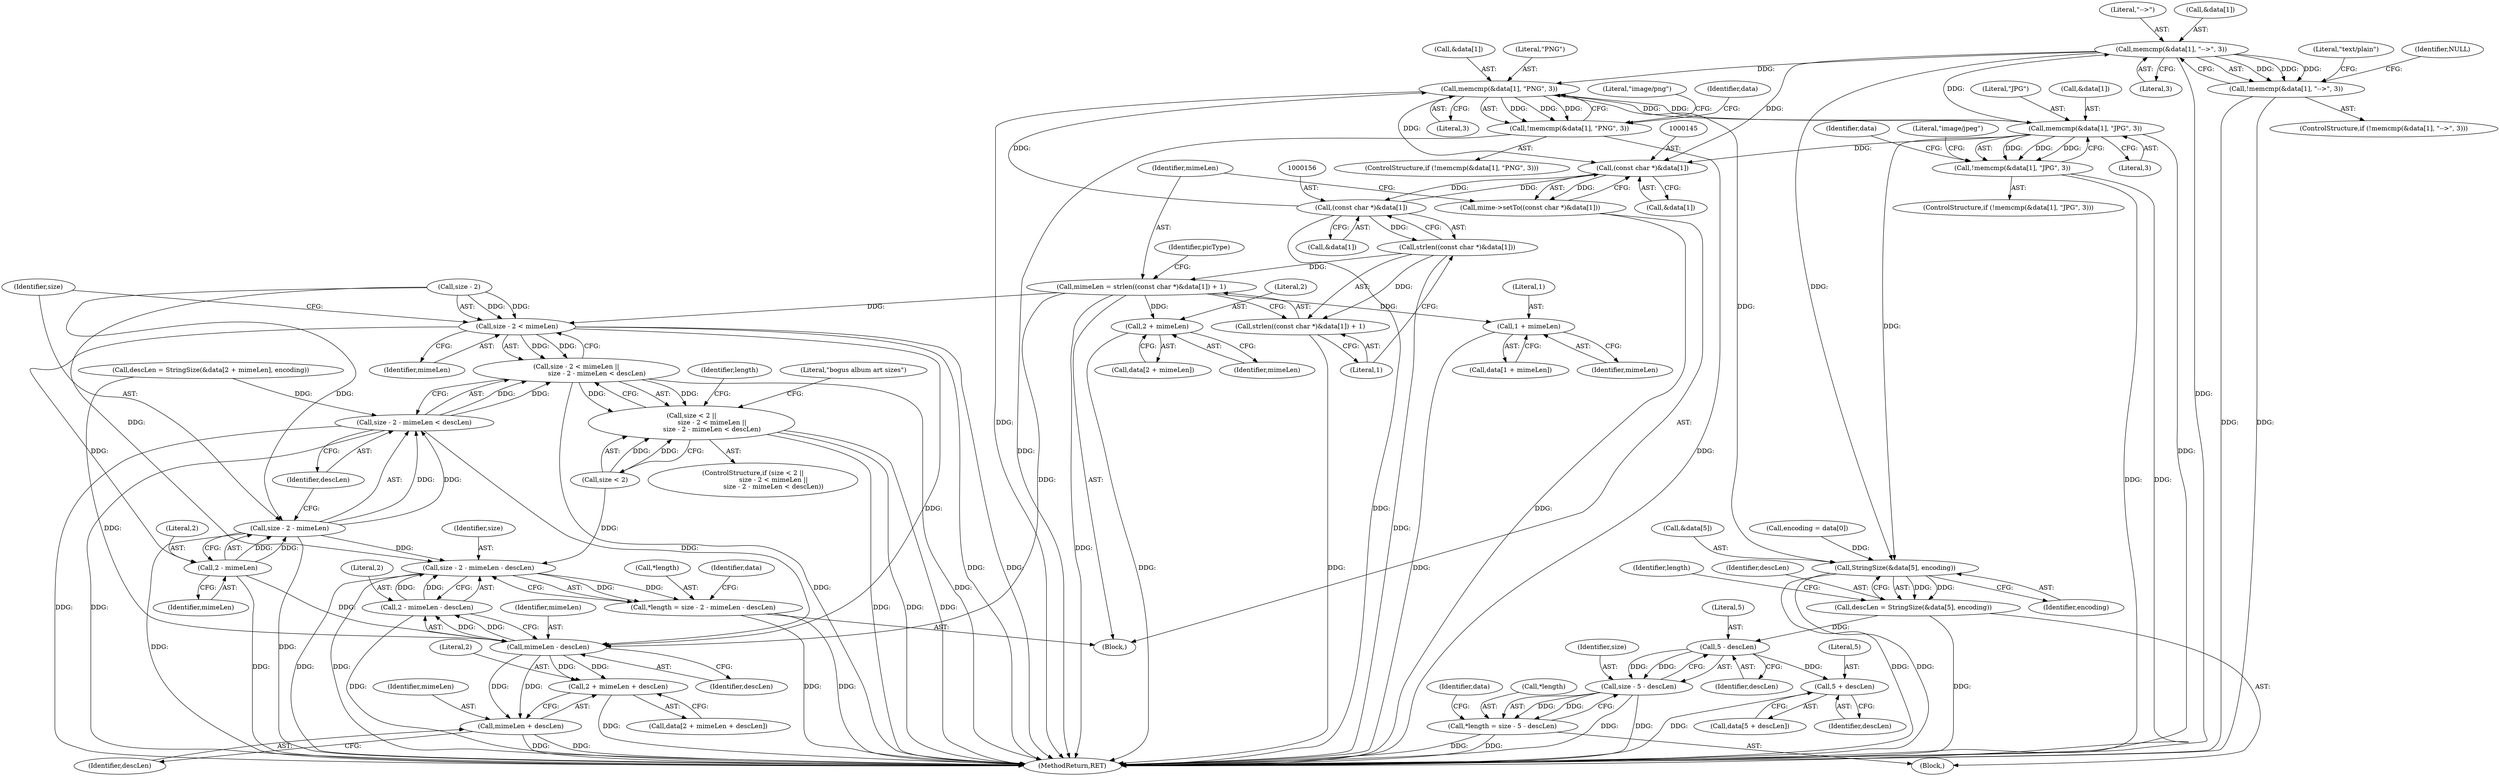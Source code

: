 digraph "1_Android_7a3246b870ddd11861eda2ab458b11d723c7f62c_0@API" {
"1000266" [label="(Call,memcmp(&data[1], \"-->\", 3))"];
"1000253" [label="(Call,memcmp(&data[1], \"JPG\", 3))"];
"1000240" [label="(Call,memcmp(&data[1], \"PNG\", 3))"];
"1000155" [label="(Call,(const char *)&data[1])"];
"1000144" [label="(Call,(const char *)&data[1])"];
"1000266" [label="(Call,memcmp(&data[1], \"-->\", 3))"];
"1000143" [label="(Call,mime->setTo((const char *)&data[1]))"];
"1000154" [label="(Call,strlen((const char *)&data[1]))"];
"1000151" [label="(Call,mimeLen = strlen((const char *)&data[1]) + 1)"];
"1000167" [label="(Call,1 + mimeLen)"];
"1000184" [label="(Call,2 + mimeLen)"];
"1000194" [label="(Call,size - 2 < mimeLen)"];
"1000193" [label="(Call,size - 2 < mimeLen ||\n                    size - 2 - mimeLen < descLen)"];
"1000189" [label="(Call,size < 2 ||\n                    size - 2 < mimeLen ||\n                    size - 2 - mimeLen < descLen)"];
"1000202" [label="(Call,2 - mimeLen)"];
"1000200" [label="(Call,size - 2 - mimeLen)"];
"1000199" [label="(Call,size - 2 - mimeLen < descLen)"];
"1000218" [label="(Call,mimeLen - descLen)"];
"1000216" [label="(Call,2 - mimeLen - descLen)"];
"1000214" [label="(Call,size - 2 - mimeLen - descLen)"];
"1000211" [label="(Call,*length = size - 2 - mimeLen - descLen)"];
"1000225" [label="(Call,2 + mimeLen + descLen)"];
"1000227" [label="(Call,mimeLen + descLen)"];
"1000153" [label="(Call,strlen((const char *)&data[1]) + 1)"];
"1000239" [label="(Call,!memcmp(&data[1], \"PNG\", 3))"];
"1000252" [label="(Call,!memcmp(&data[1], \"JPG\", 3))"];
"1000265" [label="(Call,!memcmp(&data[1], \"-->\", 3))"];
"1000296" [label="(Call,StringSize(&data[5], encoding))"];
"1000294" [label="(Call,descLen = StringSize(&data[5], encoding))"];
"1000307" [label="(Call,5 - descLen)"];
"1000305" [label="(Call,size - 5 - descLen)"];
"1000302" [label="(Call,*length = size - 5 - descLen)"];
"1000314" [label="(Call,5 + descLen)"];
"1000182" [label="(Call,data[2 + mimeLen])"];
"1000220" [label="(Identifier,descLen)"];
"1000315" [label="(Literal,5)"];
"1000258" [label="(Literal,\"JPG\")"];
"1000151" [label="(Call,mimeLen = strlen((const char *)&data[1]) + 1)"];
"1000186" [label="(Identifier,mimeLen)"];
"1000314" [label="(Call,5 + descLen)"];
"1000212" [label="(Call,*length)"];
"1000301" [label="(Identifier,encoding)"];
"1000213" [label="(Identifier,length)"];
"1000219" [label="(Identifier,mimeLen)"];
"1000271" [label="(Literal,\"-->\")"];
"1000146" [label="(Call,&data[1])"];
"1000211" [label="(Call,*length = size - 2 - mimeLen - descLen)"];
"1000178" [label="(Call,descLen = StringSize(&data[2 + mimeLen], encoding))"];
"1000217" [label="(Literal,2)"];
"1000240" [label="(Call,memcmp(&data[1], \"PNG\", 3))"];
"1000265" [label="(Call,!memcmp(&data[1], \"-->\", 3))"];
"1000304" [label="(Identifier,length)"];
"1000228" [label="(Identifier,mimeLen)"];
"1000275" [label="(Literal,\"text/plain\")"];
"1000233" [label="(Call,encoding = data[0])"];
"1000241" [label="(Call,&data[1])"];
"1000195" [label="(Call,size - 2)"];
"1000154" [label="(Call,strlen((const char *)&data[1]))"];
"1000306" [label="(Identifier,size)"];
"1000313" [label="(Identifier,data)"];
"1000227" [label="(Call,mimeLen + descLen)"];
"1000144" [label="(Call,(const char *)&data[1])"];
"1000319" [label="(MethodReturn,RET)"];
"1000297" [label="(Call,&data[5])"];
"1000252" [label="(Call,!memcmp(&data[1], \"JPG\", 3))"];
"1000143" [label="(Call,mime->setTo((const char *)&data[1]))"];
"1000167" [label="(Call,1 + mimeLen)"];
"1000215" [label="(Identifier,size)"];
"1000256" [label="(Identifier,data)"];
"1000205" [label="(Identifier,descLen)"];
"1000189" [label="(Call,size < 2 ||\n                    size - 2 < mimeLen ||\n                    size - 2 - mimeLen < descLen)"];
"1000251" [label="(ControlStructure,if (!memcmp(&data[1], \"JPG\", 3)))"];
"1000161" [label="(Literal,1)"];
"1000164" [label="(Identifier,picType)"];
"1000136" [label="(Block,)"];
"1000309" [label="(Identifier,descLen)"];
"1000216" [label="(Call,2 - mimeLen - descLen)"];
"1000169" [label="(Identifier,mimeLen)"];
"1000308" [label="(Literal,5)"];
"1000200" [label="(Call,size - 2 - mimeLen)"];
"1000264" [label="(ControlStructure,if (!memcmp(&data[1], \"-->\", 3)))"];
"1000245" [label="(Literal,\"PNG\")"];
"1000168" [label="(Literal,1)"];
"1000272" [label="(Literal,3)"];
"1000226" [label="(Literal,2)"];
"1000231" [label="(Block,)"];
"1000296" [label="(Call,StringSize(&data[5], encoding))"];
"1000279" [label="(Identifier,NULL)"];
"1000224" [label="(Identifier,data)"];
"1000294" [label="(Call,descLen = StringSize(&data[5], encoding))"];
"1000249" [label="(Literal,\"image/png\")"];
"1000155" [label="(Call,(const char *)&data[1])"];
"1000157" [label="(Call,&data[1])"];
"1000303" [label="(Call,*length)"];
"1000204" [label="(Identifier,mimeLen)"];
"1000305" [label="(Call,size - 5 - descLen)"];
"1000190" [label="(Call,size < 2)"];
"1000153" [label="(Call,strlen((const char *)&data[1]) + 1)"];
"1000269" [label="(Identifier,data)"];
"1000253" [label="(Call,memcmp(&data[1], \"JPG\", 3))"];
"1000152" [label="(Identifier,mimeLen)"];
"1000259" [label="(Literal,3)"];
"1000208" [label="(Literal,\"bogus album art sizes\")"];
"1000262" [label="(Literal,\"image/jpeg\")"];
"1000254" [label="(Call,&data[1])"];
"1000188" [label="(ControlStructure,if (size < 2 ||\n                    size - 2 < mimeLen ||\n                    size - 2 - mimeLen < descLen))"];
"1000307" [label="(Call,5 - descLen)"];
"1000198" [label="(Identifier,mimeLen)"];
"1000316" [label="(Identifier,descLen)"];
"1000267" [label="(Call,&data[1])"];
"1000246" [label="(Literal,3)"];
"1000223" [label="(Call,data[2 + mimeLen + descLen])"];
"1000194" [label="(Call,size - 2 < mimeLen)"];
"1000225" [label="(Call,2 + mimeLen + descLen)"];
"1000295" [label="(Identifier,descLen)"];
"1000165" [label="(Call,data[1 + mimeLen])"];
"1000184" [label="(Call,2 + mimeLen)"];
"1000214" [label="(Call,size - 2 - mimeLen - descLen)"];
"1000203" [label="(Literal,2)"];
"1000312" [label="(Call,data[5 + descLen])"];
"1000229" [label="(Identifier,descLen)"];
"1000266" [label="(Call,memcmp(&data[1], \"-->\", 3))"];
"1000202" [label="(Call,2 - mimeLen)"];
"1000238" [label="(ControlStructure,if (!memcmp(&data[1], \"PNG\", 3)))"];
"1000201" [label="(Identifier,size)"];
"1000218" [label="(Call,mimeLen - descLen)"];
"1000185" [label="(Literal,2)"];
"1000199" [label="(Call,size - 2 - mimeLen < descLen)"];
"1000193" [label="(Call,size - 2 < mimeLen ||\n                    size - 2 - mimeLen < descLen)"];
"1000302" [label="(Call,*length = size - 5 - descLen)"];
"1000239" [label="(Call,!memcmp(&data[1], \"PNG\", 3))"];
"1000266" -> "1000265"  [label="AST: "];
"1000266" -> "1000272"  [label="CFG: "];
"1000267" -> "1000266"  [label="AST: "];
"1000271" -> "1000266"  [label="AST: "];
"1000272" -> "1000266"  [label="AST: "];
"1000265" -> "1000266"  [label="CFG: "];
"1000266" -> "1000319"  [label="DDG: "];
"1000266" -> "1000144"  [label="DDG: "];
"1000266" -> "1000240"  [label="DDG: "];
"1000266" -> "1000265"  [label="DDG: "];
"1000266" -> "1000265"  [label="DDG: "];
"1000266" -> "1000265"  [label="DDG: "];
"1000253" -> "1000266"  [label="DDG: "];
"1000266" -> "1000296"  [label="DDG: "];
"1000253" -> "1000252"  [label="AST: "];
"1000253" -> "1000259"  [label="CFG: "];
"1000254" -> "1000253"  [label="AST: "];
"1000258" -> "1000253"  [label="AST: "];
"1000259" -> "1000253"  [label="AST: "];
"1000252" -> "1000253"  [label="CFG: "];
"1000253" -> "1000319"  [label="DDG: "];
"1000253" -> "1000144"  [label="DDG: "];
"1000253" -> "1000240"  [label="DDG: "];
"1000253" -> "1000252"  [label="DDG: "];
"1000253" -> "1000252"  [label="DDG: "];
"1000253" -> "1000252"  [label="DDG: "];
"1000240" -> "1000253"  [label="DDG: "];
"1000253" -> "1000296"  [label="DDG: "];
"1000240" -> "1000239"  [label="AST: "];
"1000240" -> "1000246"  [label="CFG: "];
"1000241" -> "1000240"  [label="AST: "];
"1000245" -> "1000240"  [label="AST: "];
"1000246" -> "1000240"  [label="AST: "];
"1000239" -> "1000240"  [label="CFG: "];
"1000240" -> "1000319"  [label="DDG: "];
"1000240" -> "1000144"  [label="DDG: "];
"1000240" -> "1000239"  [label="DDG: "];
"1000240" -> "1000239"  [label="DDG: "];
"1000240" -> "1000239"  [label="DDG: "];
"1000155" -> "1000240"  [label="DDG: "];
"1000240" -> "1000296"  [label="DDG: "];
"1000155" -> "1000154"  [label="AST: "];
"1000155" -> "1000157"  [label="CFG: "];
"1000156" -> "1000155"  [label="AST: "];
"1000157" -> "1000155"  [label="AST: "];
"1000154" -> "1000155"  [label="CFG: "];
"1000155" -> "1000319"  [label="DDG: "];
"1000155" -> "1000144"  [label="DDG: "];
"1000155" -> "1000154"  [label="DDG: "];
"1000144" -> "1000155"  [label="DDG: "];
"1000144" -> "1000143"  [label="AST: "];
"1000144" -> "1000146"  [label="CFG: "];
"1000145" -> "1000144"  [label="AST: "];
"1000146" -> "1000144"  [label="AST: "];
"1000143" -> "1000144"  [label="CFG: "];
"1000144" -> "1000143"  [label="DDG: "];
"1000143" -> "1000136"  [label="AST: "];
"1000152" -> "1000143"  [label="CFG: "];
"1000143" -> "1000319"  [label="DDG: "];
"1000154" -> "1000153"  [label="AST: "];
"1000161" -> "1000154"  [label="CFG: "];
"1000154" -> "1000319"  [label="DDG: "];
"1000154" -> "1000151"  [label="DDG: "];
"1000154" -> "1000153"  [label="DDG: "];
"1000151" -> "1000136"  [label="AST: "];
"1000151" -> "1000153"  [label="CFG: "];
"1000152" -> "1000151"  [label="AST: "];
"1000153" -> "1000151"  [label="AST: "];
"1000164" -> "1000151"  [label="CFG: "];
"1000151" -> "1000319"  [label="DDG: "];
"1000151" -> "1000167"  [label="DDG: "];
"1000151" -> "1000184"  [label="DDG: "];
"1000151" -> "1000194"  [label="DDG: "];
"1000151" -> "1000218"  [label="DDG: "];
"1000167" -> "1000165"  [label="AST: "];
"1000167" -> "1000169"  [label="CFG: "];
"1000168" -> "1000167"  [label="AST: "];
"1000169" -> "1000167"  [label="AST: "];
"1000165" -> "1000167"  [label="CFG: "];
"1000167" -> "1000319"  [label="DDG: "];
"1000184" -> "1000182"  [label="AST: "];
"1000184" -> "1000186"  [label="CFG: "];
"1000185" -> "1000184"  [label="AST: "];
"1000186" -> "1000184"  [label="AST: "];
"1000182" -> "1000184"  [label="CFG: "];
"1000184" -> "1000319"  [label="DDG: "];
"1000194" -> "1000193"  [label="AST: "];
"1000194" -> "1000198"  [label="CFG: "];
"1000195" -> "1000194"  [label="AST: "];
"1000198" -> "1000194"  [label="AST: "];
"1000201" -> "1000194"  [label="CFG: "];
"1000193" -> "1000194"  [label="CFG: "];
"1000194" -> "1000319"  [label="DDG: "];
"1000194" -> "1000319"  [label="DDG: "];
"1000194" -> "1000193"  [label="DDG: "];
"1000194" -> "1000193"  [label="DDG: "];
"1000195" -> "1000194"  [label="DDG: "];
"1000195" -> "1000194"  [label="DDG: "];
"1000194" -> "1000202"  [label="DDG: "];
"1000194" -> "1000218"  [label="DDG: "];
"1000193" -> "1000189"  [label="AST: "];
"1000193" -> "1000199"  [label="CFG: "];
"1000199" -> "1000193"  [label="AST: "];
"1000189" -> "1000193"  [label="CFG: "];
"1000193" -> "1000319"  [label="DDG: "];
"1000193" -> "1000319"  [label="DDG: "];
"1000193" -> "1000189"  [label="DDG: "];
"1000193" -> "1000189"  [label="DDG: "];
"1000199" -> "1000193"  [label="DDG: "];
"1000199" -> "1000193"  [label="DDG: "];
"1000189" -> "1000188"  [label="AST: "];
"1000189" -> "1000190"  [label="CFG: "];
"1000190" -> "1000189"  [label="AST: "];
"1000208" -> "1000189"  [label="CFG: "];
"1000213" -> "1000189"  [label="CFG: "];
"1000189" -> "1000319"  [label="DDG: "];
"1000189" -> "1000319"  [label="DDG: "];
"1000189" -> "1000319"  [label="DDG: "];
"1000190" -> "1000189"  [label="DDG: "];
"1000190" -> "1000189"  [label="DDG: "];
"1000202" -> "1000200"  [label="AST: "];
"1000202" -> "1000204"  [label="CFG: "];
"1000203" -> "1000202"  [label="AST: "];
"1000204" -> "1000202"  [label="AST: "];
"1000200" -> "1000202"  [label="CFG: "];
"1000202" -> "1000319"  [label="DDG: "];
"1000202" -> "1000200"  [label="DDG: "];
"1000202" -> "1000200"  [label="DDG: "];
"1000202" -> "1000218"  [label="DDG: "];
"1000200" -> "1000199"  [label="AST: "];
"1000201" -> "1000200"  [label="AST: "];
"1000205" -> "1000200"  [label="CFG: "];
"1000200" -> "1000319"  [label="DDG: "];
"1000200" -> "1000319"  [label="DDG: "];
"1000200" -> "1000199"  [label="DDG: "];
"1000200" -> "1000199"  [label="DDG: "];
"1000195" -> "1000200"  [label="DDG: "];
"1000200" -> "1000214"  [label="DDG: "];
"1000199" -> "1000205"  [label="CFG: "];
"1000205" -> "1000199"  [label="AST: "];
"1000199" -> "1000319"  [label="DDG: "];
"1000199" -> "1000319"  [label="DDG: "];
"1000178" -> "1000199"  [label="DDG: "];
"1000199" -> "1000218"  [label="DDG: "];
"1000218" -> "1000216"  [label="AST: "];
"1000218" -> "1000220"  [label="CFG: "];
"1000219" -> "1000218"  [label="AST: "];
"1000220" -> "1000218"  [label="AST: "];
"1000216" -> "1000218"  [label="CFG: "];
"1000218" -> "1000216"  [label="DDG: "];
"1000218" -> "1000216"  [label="DDG: "];
"1000178" -> "1000218"  [label="DDG: "];
"1000218" -> "1000225"  [label="DDG: "];
"1000218" -> "1000225"  [label="DDG: "];
"1000218" -> "1000227"  [label="DDG: "];
"1000218" -> "1000227"  [label="DDG: "];
"1000216" -> "1000214"  [label="AST: "];
"1000217" -> "1000216"  [label="AST: "];
"1000214" -> "1000216"  [label="CFG: "];
"1000216" -> "1000319"  [label="DDG: "];
"1000216" -> "1000214"  [label="DDG: "];
"1000216" -> "1000214"  [label="DDG: "];
"1000214" -> "1000211"  [label="AST: "];
"1000215" -> "1000214"  [label="AST: "];
"1000211" -> "1000214"  [label="CFG: "];
"1000214" -> "1000319"  [label="DDG: "];
"1000214" -> "1000319"  [label="DDG: "];
"1000214" -> "1000211"  [label="DDG: "];
"1000214" -> "1000211"  [label="DDG: "];
"1000190" -> "1000214"  [label="DDG: "];
"1000195" -> "1000214"  [label="DDG: "];
"1000211" -> "1000136"  [label="AST: "];
"1000212" -> "1000211"  [label="AST: "];
"1000224" -> "1000211"  [label="CFG: "];
"1000211" -> "1000319"  [label="DDG: "];
"1000211" -> "1000319"  [label="DDG: "];
"1000225" -> "1000223"  [label="AST: "];
"1000225" -> "1000227"  [label="CFG: "];
"1000226" -> "1000225"  [label="AST: "];
"1000227" -> "1000225"  [label="AST: "];
"1000223" -> "1000225"  [label="CFG: "];
"1000225" -> "1000319"  [label="DDG: "];
"1000227" -> "1000229"  [label="CFG: "];
"1000228" -> "1000227"  [label="AST: "];
"1000229" -> "1000227"  [label="AST: "];
"1000227" -> "1000319"  [label="DDG: "];
"1000227" -> "1000319"  [label="DDG: "];
"1000153" -> "1000161"  [label="CFG: "];
"1000161" -> "1000153"  [label="AST: "];
"1000153" -> "1000319"  [label="DDG: "];
"1000239" -> "1000238"  [label="AST: "];
"1000249" -> "1000239"  [label="CFG: "];
"1000256" -> "1000239"  [label="CFG: "];
"1000239" -> "1000319"  [label="DDG: "];
"1000239" -> "1000319"  [label="DDG: "];
"1000252" -> "1000251"  [label="AST: "];
"1000262" -> "1000252"  [label="CFG: "];
"1000269" -> "1000252"  [label="CFG: "];
"1000252" -> "1000319"  [label="DDG: "];
"1000252" -> "1000319"  [label="DDG: "];
"1000265" -> "1000264"  [label="AST: "];
"1000275" -> "1000265"  [label="CFG: "];
"1000279" -> "1000265"  [label="CFG: "];
"1000265" -> "1000319"  [label="DDG: "];
"1000265" -> "1000319"  [label="DDG: "];
"1000296" -> "1000294"  [label="AST: "];
"1000296" -> "1000301"  [label="CFG: "];
"1000297" -> "1000296"  [label="AST: "];
"1000301" -> "1000296"  [label="AST: "];
"1000294" -> "1000296"  [label="CFG: "];
"1000296" -> "1000319"  [label="DDG: "];
"1000296" -> "1000319"  [label="DDG: "];
"1000296" -> "1000294"  [label="DDG: "];
"1000296" -> "1000294"  [label="DDG: "];
"1000233" -> "1000296"  [label="DDG: "];
"1000294" -> "1000231"  [label="AST: "];
"1000295" -> "1000294"  [label="AST: "];
"1000304" -> "1000294"  [label="CFG: "];
"1000294" -> "1000319"  [label="DDG: "];
"1000294" -> "1000307"  [label="DDG: "];
"1000307" -> "1000305"  [label="AST: "];
"1000307" -> "1000309"  [label="CFG: "];
"1000308" -> "1000307"  [label="AST: "];
"1000309" -> "1000307"  [label="AST: "];
"1000305" -> "1000307"  [label="CFG: "];
"1000307" -> "1000305"  [label="DDG: "];
"1000307" -> "1000305"  [label="DDG: "];
"1000307" -> "1000314"  [label="DDG: "];
"1000305" -> "1000302"  [label="AST: "];
"1000306" -> "1000305"  [label="AST: "];
"1000302" -> "1000305"  [label="CFG: "];
"1000305" -> "1000319"  [label="DDG: "];
"1000305" -> "1000319"  [label="DDG: "];
"1000305" -> "1000302"  [label="DDG: "];
"1000305" -> "1000302"  [label="DDG: "];
"1000302" -> "1000231"  [label="AST: "];
"1000303" -> "1000302"  [label="AST: "];
"1000313" -> "1000302"  [label="CFG: "];
"1000302" -> "1000319"  [label="DDG: "];
"1000302" -> "1000319"  [label="DDG: "];
"1000314" -> "1000312"  [label="AST: "];
"1000314" -> "1000316"  [label="CFG: "];
"1000315" -> "1000314"  [label="AST: "];
"1000316" -> "1000314"  [label="AST: "];
"1000312" -> "1000314"  [label="CFG: "];
"1000314" -> "1000319"  [label="DDG: "];
}
